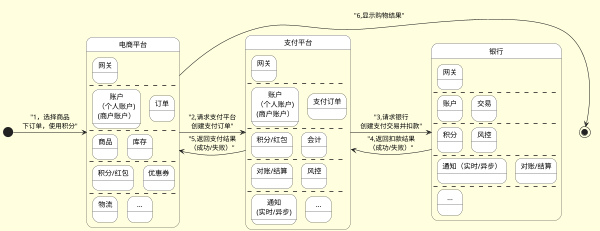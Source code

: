 @startuml
scale 600 width
skinparam backgroundColor LightYellow
skinparam state {
StartColor MediumBlue
EndColor Red
BackgroundColor Peru BackgroundColor<<Warning>> Olive BorderColor Gray
FontName Impact
}
[*] -> 电商平台 : "1，选择商品\n下订单，使用积分"
电商平台-> [*] : "6,显示购物结果"
state 电商平台{
state "网关" as 1
---
state "账户\n（个人账户)\n(商户账户）" as 2
state "订单" as 3
---
state "商品" as 4
state "库存" as 5
---
state "积分/红包" as 6
state "优惠券" as 7
---
state "物流" as 8
state "..." as 9
}
电商平台 -> 支付平台:"2,请求支付平台\n创建支付订单"
支付平台 -> 电商平台:"5,返回支付结果\n（成功/失败）"
state 支付平台 {
state "网关" as 11
---
state "账户\n（个人账户)\n(商户账户）" as 12
state "支付订单" as 13
---
state "积分/红包" as 14
state "会计" as 15
---
state "对账/结算" as 16
state "风控" as 17
---
state "通知\n(实时/异步)" as 18
state "..." as 19
}
支付平台 -> 银行:"3,请求银行\n创建支付交易并扣款"
银行 -> 支付平台:"4,返回扣款结果\n（成功/失败）"
state 银行 {
state "网关" as 21
---
state "账户" as 22
state "交易" as 23
---
state "积分" as 24
state "风控" as 25
---
state "通知（实时/异步）" as 26
state "对账/结算" as 27
---
state "..." as 28
}

@enduml